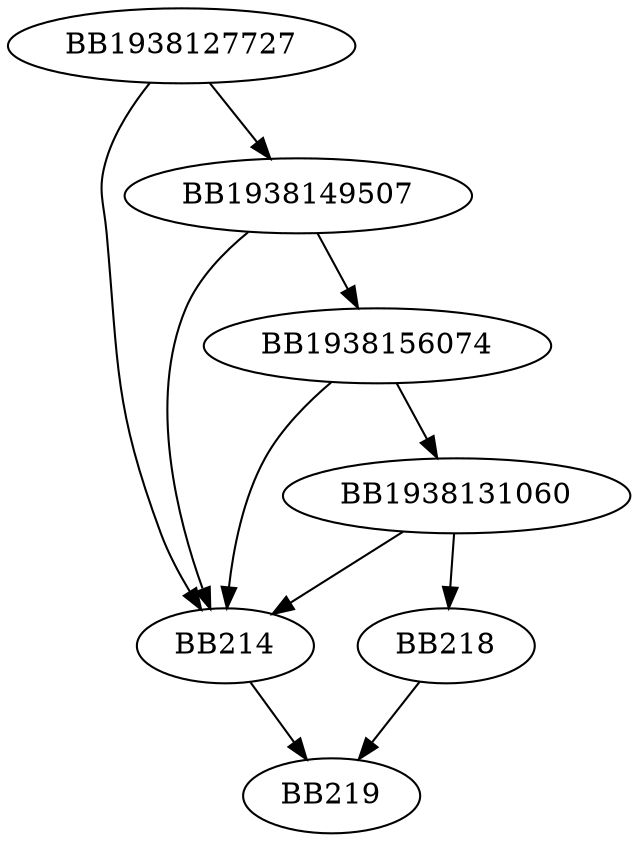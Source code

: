 digraph G{
	BB1938127727->BB214;
	BB1938127727->BB1938149507;
	BB1938149507->BB214;
	BB1938149507->BB1938156074;
	BB1938156074->BB214;
	BB1938156074->BB1938131060;
	BB1938131060->BB214;
	BB1938131060->BB218;
	BB218->BB219;
	BB214->BB219;
}
